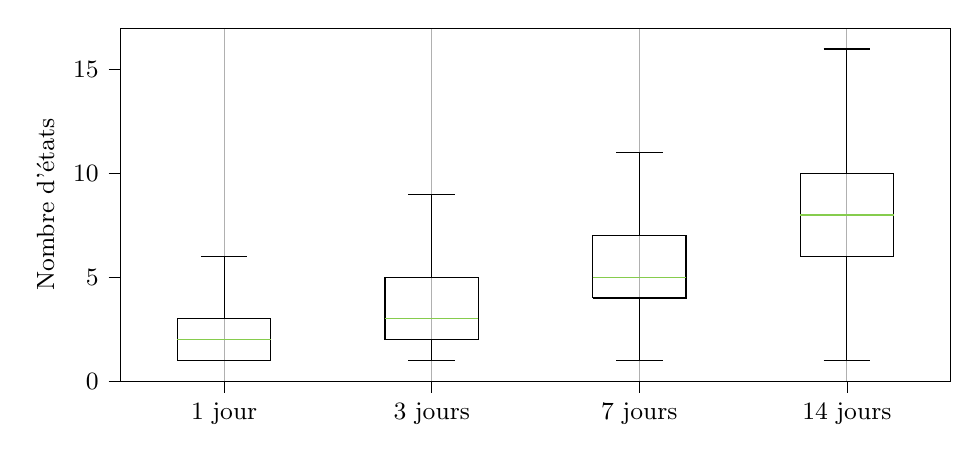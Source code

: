% This file was created by tikzplotlib v0.9.1.
\begin{tikzpicture}

\definecolor{color0}{rgb}{0.525,0.8,0.302}

\begin{axis}[
height=0.5\linewidth,
label style={font=\small},
legend style={nodes={scale=0.8}},
tick align=outside,
tick label style={font=\small},
tick pos=left,
width=\linewidth,
x grid style={white!69.02!black},
xmajorgrids,
xmin=0.5, xmax=4.5,
xtick style={color=black},
xtick={1,2,3,4},
xticklabels={1 jour, 3 jours, 7 jours, 14 jours},
y grid style={white!69.02!black},
ylabel={Nombre d'états},
ymin=0, ymax=17,
ytick style={color=black}
]
\addplot [black]
table {%
0.775 1
1.225 1
1.225 3
0.775 3
0.775 1
};
\addplot [black]
table {%
1 1
1 1
};
\addplot [black]
table {%
1 3
1 6
};
\addplot [black]
table {%
0.888 1
1.112 1
};
\addplot [black]
table {%
0.888 6
1.112 6
};
\addplot [black]
table {%
1.775 2
2.225 2
2.225 5
1.775 5
1.775 2
};
\addplot [black]
table {%
2 2
2 1
};
\addplot [black]
table {%
2 5
2 9
};
\addplot [black]
table {%
1.888 1
2.112 1
};
\addplot [black]
table {%
1.888 9
2.112 9
};
\addplot [black]
table {%
2.775 4
3.225 4
3.225 7
2.775 7
2.775 4
};
\addplot [black]
table {%
3 4
3 1
};
\addplot [black]
table {%
3 7
3 11
};
\addplot [black]
table {%
2.888 1
3.112 1
};
\addplot [black]
table {%
2.888 11
3.112 11
};
\addplot [black]
table {%
3.775 6
4.225 6
4.225 10
3.775 10
3.775 6
};
\addplot [black]
table {%
4 6
4 1
};
\addplot [black]
table {%
4 10
4 16
};
\addplot [black]
table {%
3.888 1
4.113 1
};
\addplot [black]
table {%
3.888 16
4.113 16
};
\addplot [color0]
table {%
0.775 2
1.225 2
};
\addplot [color0]
table {%
1.775 3
2.225 3
};
\addplot [color0]
table {%
2.775 5
3.225 5
};
\addplot [color0]
table {%
3.775 8
4.225 8
};
\end{axis}

\end{tikzpicture}
